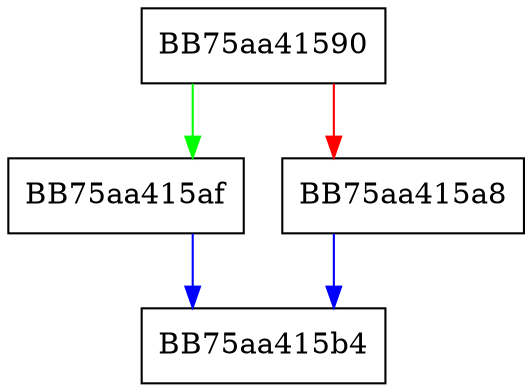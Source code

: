 digraph Tell {
  node [shape="box"];
  graph [splines=ortho];
  BB75aa41590 -> BB75aa415af [color="green"];
  BB75aa41590 -> BB75aa415a8 [color="red"];
  BB75aa415a8 -> BB75aa415b4 [color="blue"];
  BB75aa415af -> BB75aa415b4 [color="blue"];
}
